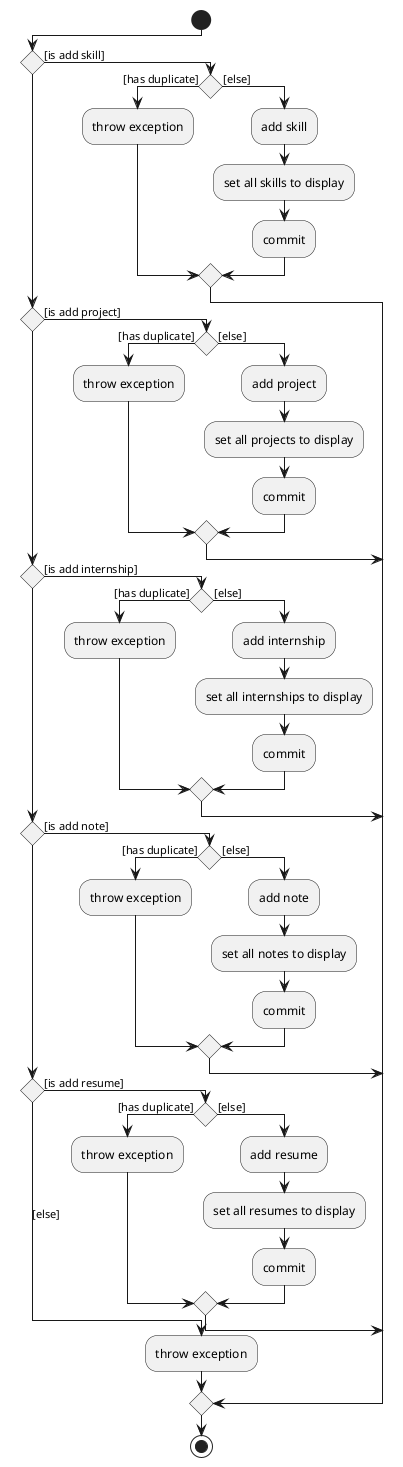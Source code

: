 @startuml
!pragma useVerticalIf on
start
if () then ([is add skill])
    if () then ([has duplicate])
      :throw exception;
    else ([else])
      :add skill;
      :set all skills to display;
      :commit;
    endif
elseif () then ([is add project])
    if () then ([has duplicate])
     :throw exception;
    else ([else])
     :add project;
     :set all projects to display;
     :commit;
    endif
elseif () then ([is add internship])
    if () then ([has duplicate])
        :throw exception;
    else ([else])
        :add internship;
        :set all internships to display;
        :commit;
    endif
elseif () then ([is add note])
   if () then ([has duplicate])
       :throw exception;
   else ([else])
       :add note;
       :set all notes to display;
       :commit;
   endif
elseif () then ([is add resume])
   if () then ([has duplicate])
       :throw exception;
   else ([else])
       :add resume;
       :set all resumes to display;
       :commit;
   endif
else ([else])
    :throw exception;
endif
stop
@enduml
